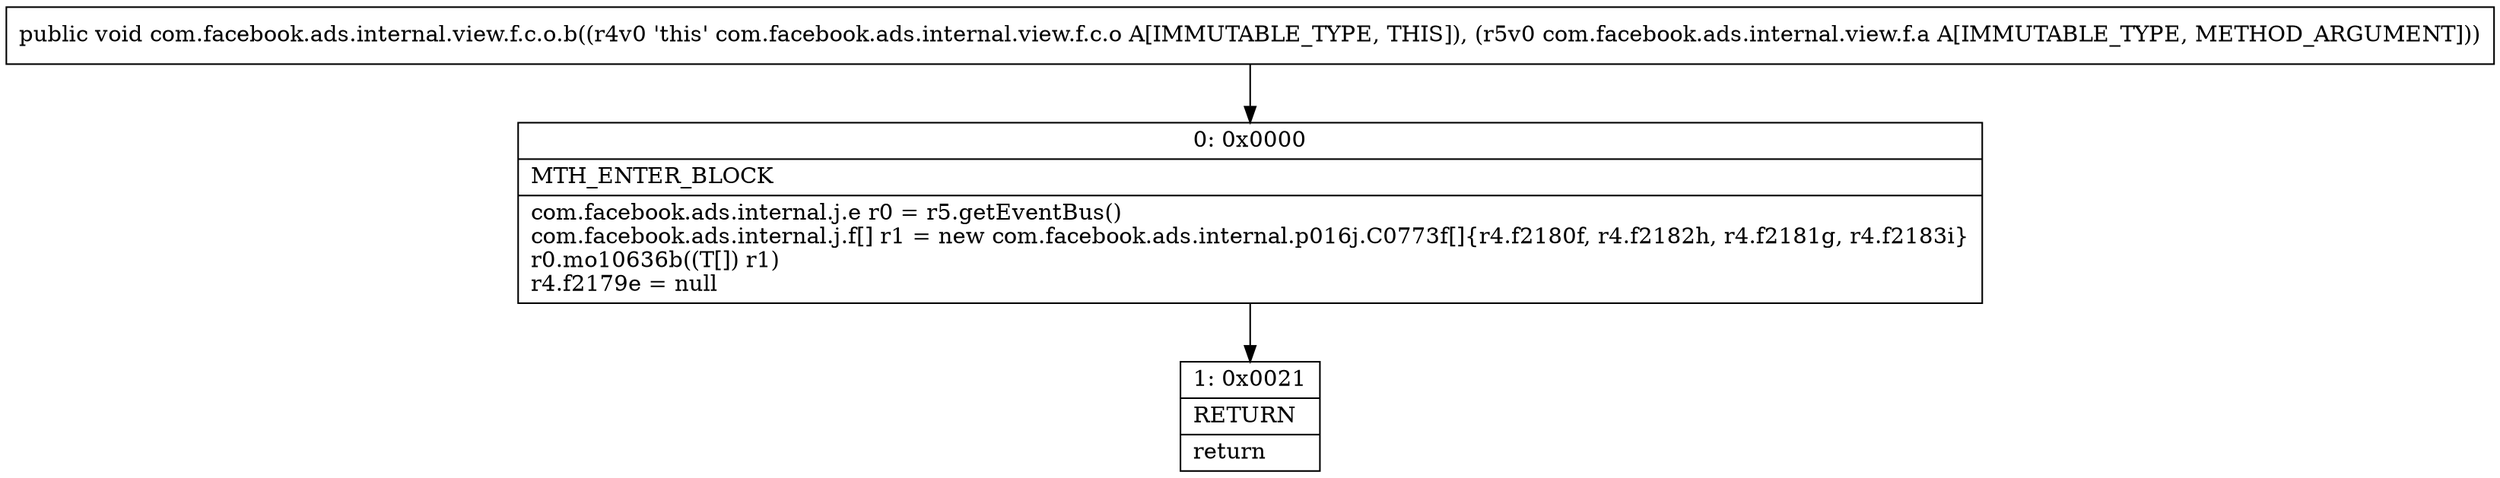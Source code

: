 digraph "CFG forcom.facebook.ads.internal.view.f.c.o.b(Lcom\/facebook\/ads\/internal\/view\/f\/a;)V" {
Node_0 [shape=record,label="{0\:\ 0x0000|MTH_ENTER_BLOCK\l|com.facebook.ads.internal.j.e r0 = r5.getEventBus()\lcom.facebook.ads.internal.j.f[] r1 = new com.facebook.ads.internal.p016j.C0773f[]\{r4.f2180f, r4.f2182h, r4.f2181g, r4.f2183i\}\lr0.mo10636b((T[]) r1)\lr4.f2179e = null\l}"];
Node_1 [shape=record,label="{1\:\ 0x0021|RETURN\l|return\l}"];
MethodNode[shape=record,label="{public void com.facebook.ads.internal.view.f.c.o.b((r4v0 'this' com.facebook.ads.internal.view.f.c.o A[IMMUTABLE_TYPE, THIS]), (r5v0 com.facebook.ads.internal.view.f.a A[IMMUTABLE_TYPE, METHOD_ARGUMENT])) }"];
MethodNode -> Node_0;
Node_0 -> Node_1;
}

